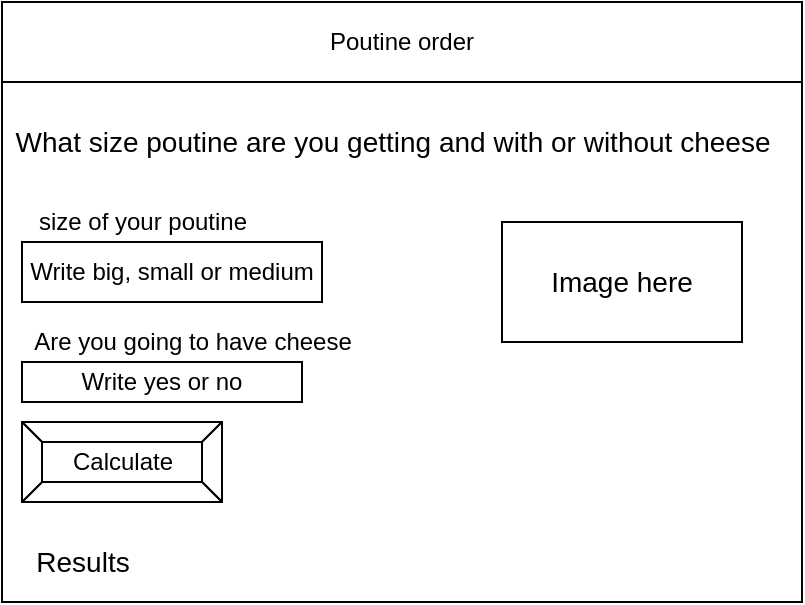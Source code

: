 <mxfile>
    <diagram id="pIaEtrtLPv3HG8r1JEND" name="Page-1">
        <mxGraphModel dx="690" dy="534" grid="1" gridSize="10" guides="1" tooltips="1" connect="1" arrows="1" fold="1" page="1" pageScale="1" pageWidth="850" pageHeight="1100" math="0" shadow="0">
            <root>
                <mxCell id="0"/>
                <mxCell id="1" parent="0"/>
                <mxCell id="2" value="" style="rounded=0;whiteSpace=wrap;html=1;" parent="1" vertex="1">
                    <mxGeometry x="80" y="80" width="400" height="300" as="geometry"/>
                </mxCell>
                <mxCell id="3" value="Poutine order" style="rounded=0;whiteSpace=wrap;html=1;" parent="1" vertex="1">
                    <mxGeometry x="80" y="80" width="400" height="40" as="geometry"/>
                </mxCell>
                <mxCell id="6" value="Calculate" style="labelPosition=center;verticalLabelPosition=middle;align=center;html=1;shape=mxgraph.basic.button;dx=10;" parent="1" vertex="1">
                    <mxGeometry x="90" y="290" width="100" height="40" as="geometry"/>
                </mxCell>
                <mxCell id="7" value="Write yes or no" style="whiteSpace=wrap;html=1;" vertex="1" parent="1">
                    <mxGeometry x="90" y="260" width="140" height="20" as="geometry"/>
                </mxCell>
                <mxCell id="8" value="Are you going to have cheese" style="text;html=1;resizable=0;autosize=1;align=center;verticalAlign=middle;points=[];fillColor=none;strokeColor=none;rounded=0;" vertex="1" parent="1">
                    <mxGeometry x="90" y="240" width="170" height="20" as="geometry"/>
                </mxCell>
                <mxCell id="9" value="Write big, small or medium" style="whiteSpace=wrap;html=1;" vertex="1" parent="1">
                    <mxGeometry x="90" y="200" width="150" height="30" as="geometry"/>
                </mxCell>
                <mxCell id="10" value="size of your poutine" style="text;html=1;resizable=0;autosize=1;align=center;verticalAlign=middle;points=[];fillColor=none;strokeColor=none;rounded=0;" vertex="1" parent="1">
                    <mxGeometry x="90" y="180" width="120" height="20" as="geometry"/>
                </mxCell>
                <mxCell id="11" value="&lt;font style=&quot;font-size: 14px&quot;&gt;What size poutine are you getting and with or without cheese&lt;/font&gt;" style="text;html=1;resizable=0;autosize=1;align=center;verticalAlign=middle;points=[];fillColor=none;strokeColor=none;rounded=0;" vertex="1" parent="1">
                    <mxGeometry x="80" y="140" width="390" height="20" as="geometry"/>
                </mxCell>
                <mxCell id="13" value="Image here" style="whiteSpace=wrap;html=1;fontSize=14;" vertex="1" parent="1">
                    <mxGeometry x="330" y="190" width="120" height="60" as="geometry"/>
                </mxCell>
                <mxCell id="14" value="Results" style="text;html=1;resizable=0;autosize=1;align=center;verticalAlign=middle;points=[];fillColor=none;strokeColor=none;rounded=0;fontSize=14;" vertex="1" parent="1">
                    <mxGeometry x="90" y="350" width="60" height="20" as="geometry"/>
                </mxCell>
            </root>
        </mxGraphModel>
    </diagram>
</mxfile>